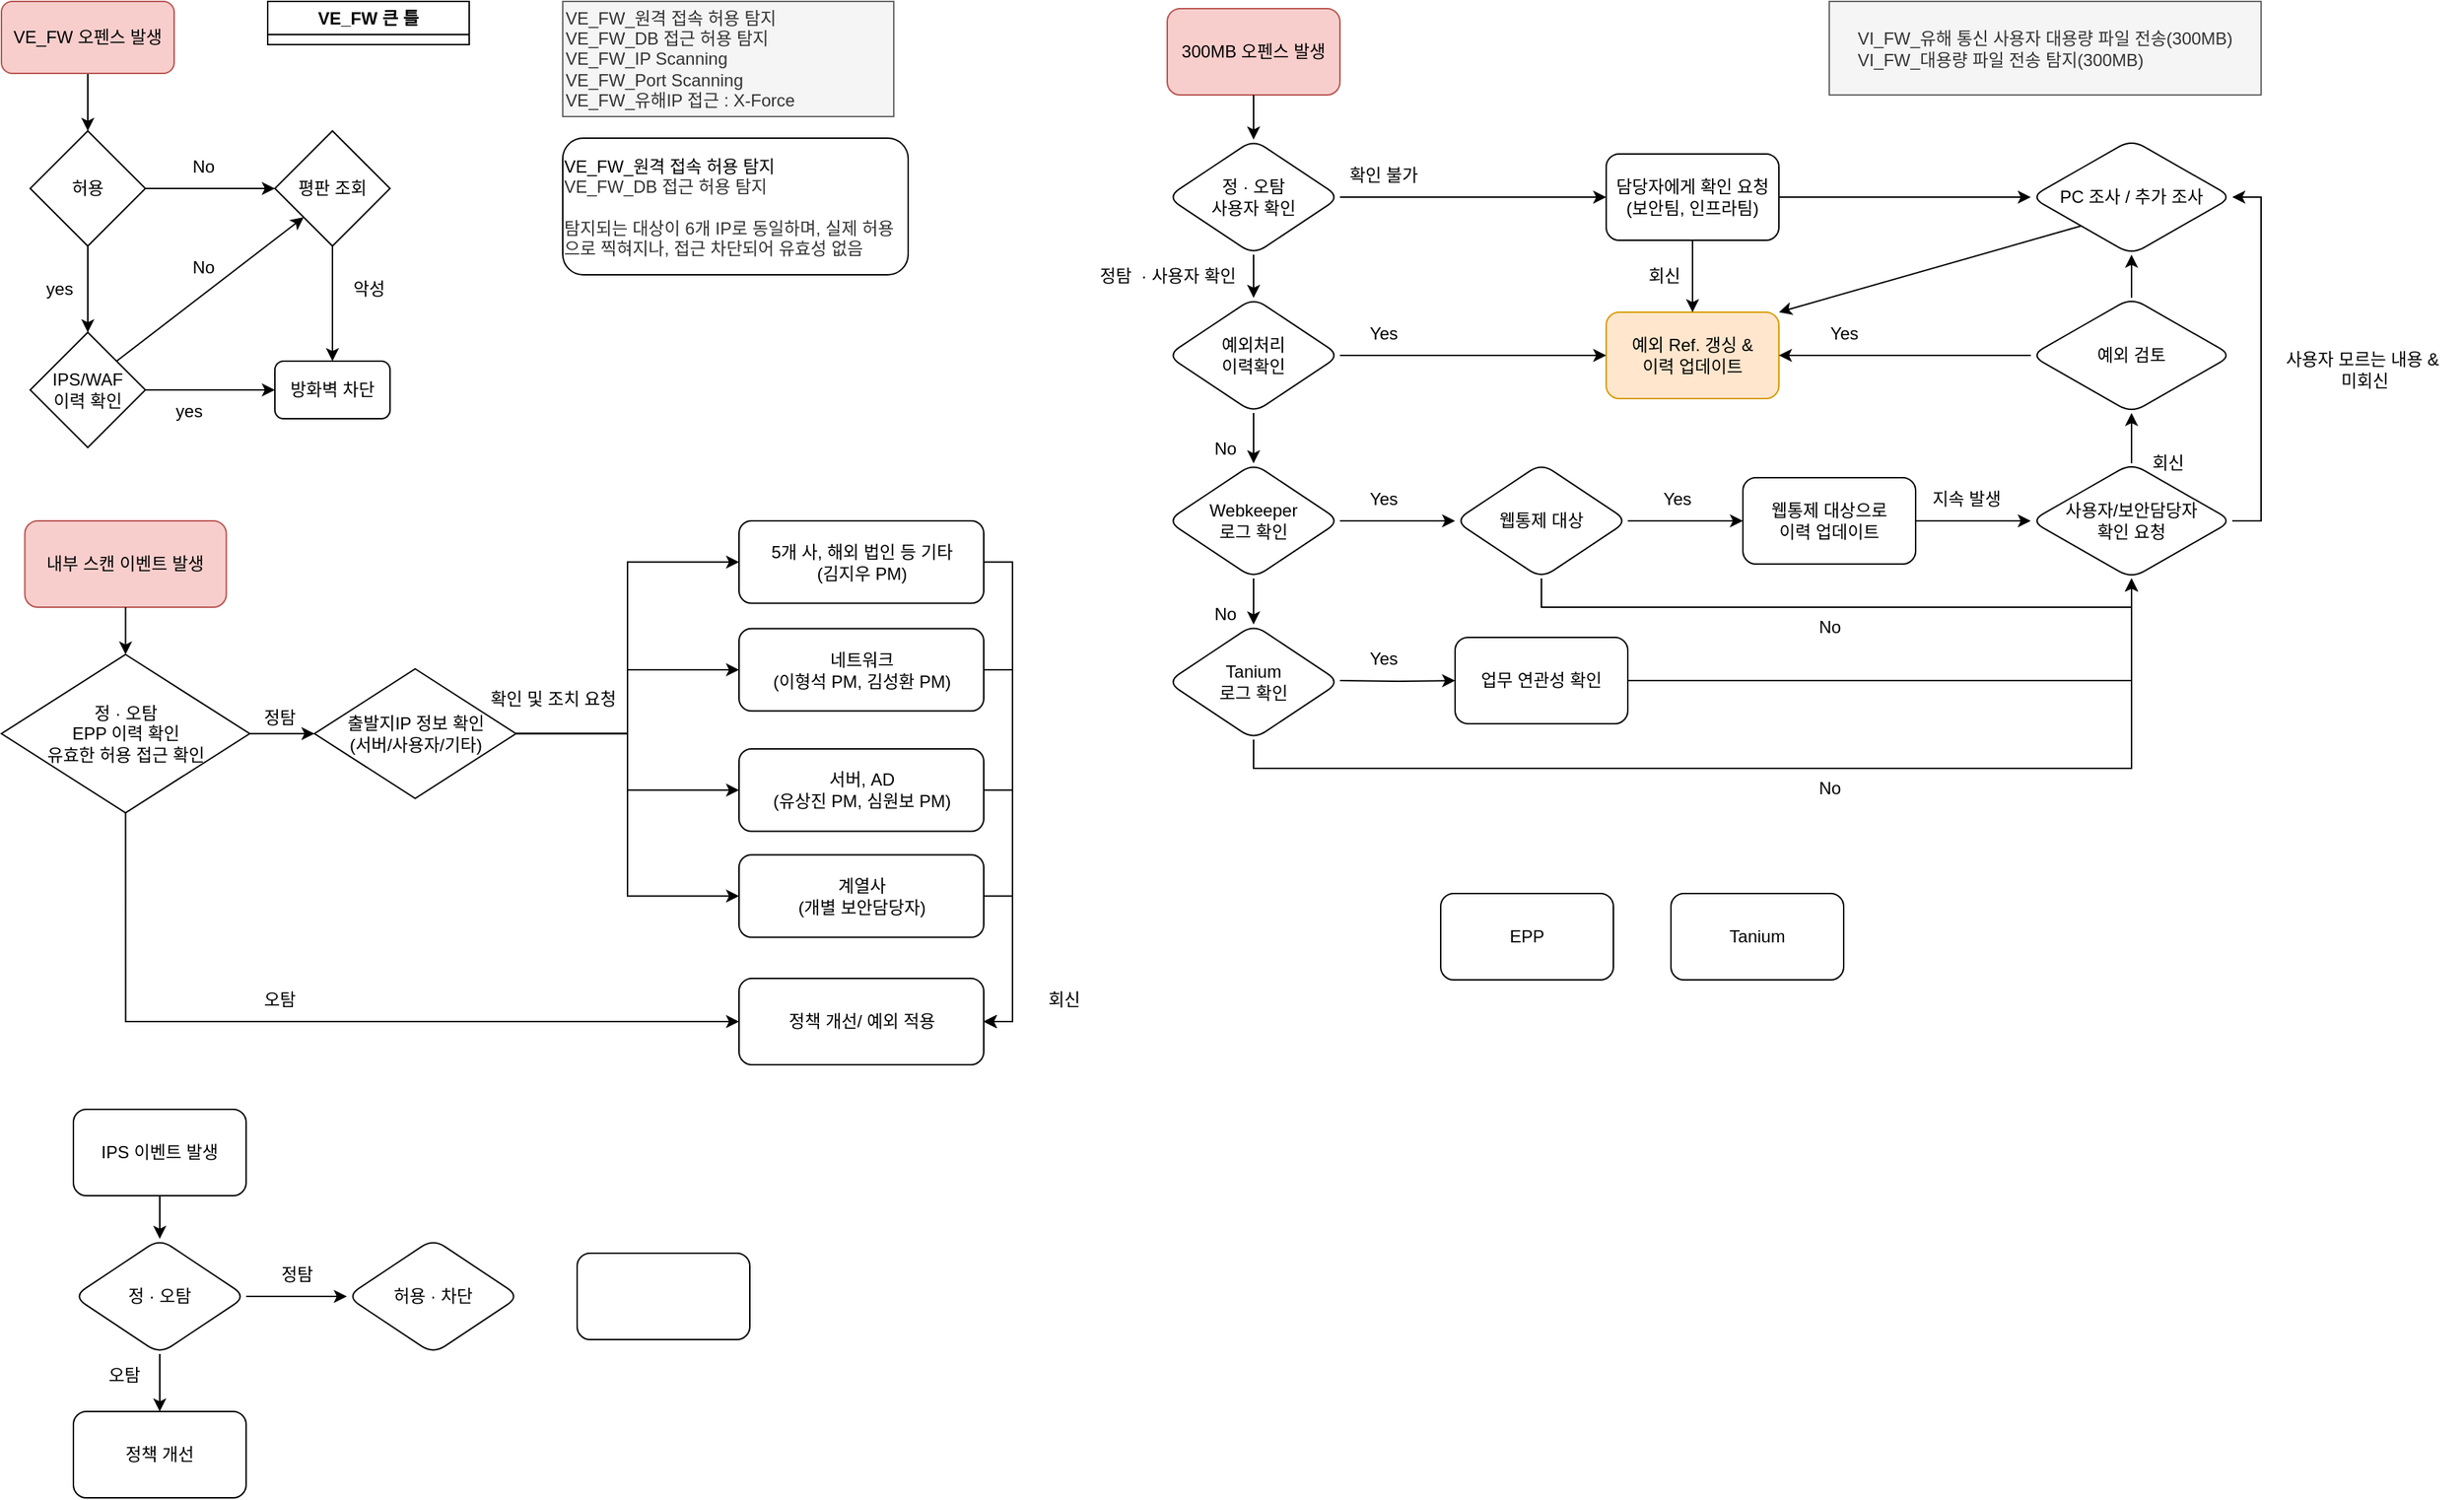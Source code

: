 <mxfile version="22.0.8" type="github">
  <diagram id="C5RBs43oDa-KdzZeNtuy" name="Page-1">
    <mxGraphModel dx="1674" dy="758" grid="1" gridSize="10" guides="1" tooltips="1" connect="1" arrows="1" fold="1" page="1" pageScale="1" pageWidth="827" pageHeight="1169" math="0" shadow="0">
      <root>
        <mxCell id="WIyWlLk6GJQsqaUBKTNV-0" />
        <mxCell id="WIyWlLk6GJQsqaUBKTNV-1" parent="WIyWlLk6GJQsqaUBKTNV-0" />
        <mxCell id="C8NILemeKjBsCW44N4Zh-11" style="edgeStyle=orthogonalEdgeStyle;rounded=0;orthogonalLoop=1;jettySize=auto;html=1;exitX=0.5;exitY=1;exitDx=0;exitDy=0;entryX=0.5;entryY=0;entryDx=0;entryDy=0;" parent="WIyWlLk6GJQsqaUBKTNV-1" source="C8NILemeKjBsCW44N4Zh-3" target="C8NILemeKjBsCW44N4Zh-4" edge="1">
          <mxGeometry relative="1" as="geometry" />
        </mxCell>
        <mxCell id="C8NILemeKjBsCW44N4Zh-3" value="VE_FW 오펜스 발생" style="rounded=1;whiteSpace=wrap;html=1;fillColor=#f8cecc;strokeColor=#b85450;" parent="WIyWlLk6GJQsqaUBKTNV-1" vertex="1">
          <mxGeometry x="60" y="60" width="120" height="50" as="geometry" />
        </mxCell>
        <mxCell id="C8NILemeKjBsCW44N4Zh-8" style="edgeStyle=orthogonalEdgeStyle;rounded=0;orthogonalLoop=1;jettySize=auto;html=1;exitX=0.5;exitY=1;exitDx=0;exitDy=0;entryX=0.5;entryY=0;entryDx=0;entryDy=0;" parent="WIyWlLk6GJQsqaUBKTNV-1" source="C8NILemeKjBsCW44N4Zh-4" target="C8NILemeKjBsCW44N4Zh-6" edge="1">
          <mxGeometry relative="1" as="geometry" />
        </mxCell>
        <mxCell id="C8NILemeKjBsCW44N4Zh-16" style="edgeStyle=orthogonalEdgeStyle;rounded=0;orthogonalLoop=1;jettySize=auto;html=1;exitX=1;exitY=0.5;exitDx=0;exitDy=0;entryX=0;entryY=0.5;entryDx=0;entryDy=0;" parent="WIyWlLk6GJQsqaUBKTNV-1" source="C8NILemeKjBsCW44N4Zh-4" target="C8NILemeKjBsCW44N4Zh-17" edge="1">
          <mxGeometry relative="1" as="geometry">
            <mxPoint x="220" y="190" as="targetPoint" />
          </mxGeometry>
        </mxCell>
        <mxCell id="C8NILemeKjBsCW44N4Zh-4" value="허용" style="rhombus;whiteSpace=wrap;html=1;" parent="WIyWlLk6GJQsqaUBKTNV-1" vertex="1">
          <mxGeometry x="80" y="150" width="80" height="80" as="geometry" />
        </mxCell>
        <mxCell id="C8NILemeKjBsCW44N4Zh-25" style="edgeStyle=orthogonalEdgeStyle;rounded=0;orthogonalLoop=1;jettySize=auto;html=1;exitX=1;exitY=0.5;exitDx=0;exitDy=0;entryX=0;entryY=0.5;entryDx=0;entryDy=0;" parent="WIyWlLk6GJQsqaUBKTNV-1" source="C8NILemeKjBsCW44N4Zh-6" target="C8NILemeKjBsCW44N4Zh-22" edge="1">
          <mxGeometry relative="1" as="geometry" />
        </mxCell>
        <mxCell id="C8NILemeKjBsCW44N4Zh-6" value="IPS/WAF&lt;br&gt;이력 확인" style="rhombus;whiteSpace=wrap;html=1;" parent="WIyWlLk6GJQsqaUBKTNV-1" vertex="1">
          <mxGeometry x="80" y="290" width="80" height="80" as="geometry" />
        </mxCell>
        <mxCell id="C8NILemeKjBsCW44N4Zh-10" value="yes" style="text;html=1;align=center;verticalAlign=middle;resizable=0;points=[];autosize=1;strokeColor=none;fillColor=none;" parent="WIyWlLk6GJQsqaUBKTNV-1" vertex="1">
          <mxGeometry x="80" y="245" width="40" height="30" as="geometry" />
        </mxCell>
        <mxCell id="C8NILemeKjBsCW44N4Zh-13" value="No" style="text;html=1;align=center;verticalAlign=middle;resizable=0;points=[];autosize=1;strokeColor=none;fillColor=none;" parent="WIyWlLk6GJQsqaUBKTNV-1" vertex="1">
          <mxGeometry x="180" y="160" width="40" height="30" as="geometry" />
        </mxCell>
        <mxCell id="C8NILemeKjBsCW44N4Zh-24" style="edgeStyle=orthogonalEdgeStyle;rounded=0;orthogonalLoop=1;jettySize=auto;html=1;exitX=0.5;exitY=1;exitDx=0;exitDy=0;" parent="WIyWlLk6GJQsqaUBKTNV-1" source="C8NILemeKjBsCW44N4Zh-17" target="C8NILemeKjBsCW44N4Zh-22" edge="1">
          <mxGeometry relative="1" as="geometry" />
        </mxCell>
        <mxCell id="C8NILemeKjBsCW44N4Zh-17" value="평판 조회" style="rhombus;whiteSpace=wrap;html=1;" parent="WIyWlLk6GJQsqaUBKTNV-1" vertex="1">
          <mxGeometry x="250" y="150" width="80" height="80" as="geometry" />
        </mxCell>
        <mxCell id="C8NILemeKjBsCW44N4Zh-22" value="방화벽 차단" style="rounded=1;whiteSpace=wrap;html=1;fontSize=12;glass=0;strokeWidth=1;shadow=0;" parent="WIyWlLk6GJQsqaUBKTNV-1" vertex="1">
          <mxGeometry x="250" y="310" width="80" height="40" as="geometry" />
        </mxCell>
        <mxCell id="C8NILemeKjBsCW44N4Zh-26" value="yes" style="text;html=1;align=center;verticalAlign=middle;resizable=0;points=[];autosize=1;strokeColor=none;fillColor=none;" parent="WIyWlLk6GJQsqaUBKTNV-1" vertex="1">
          <mxGeometry x="170" y="330" width="40" height="30" as="geometry" />
        </mxCell>
        <mxCell id="C8NILemeKjBsCW44N4Zh-28" value="악성" style="text;html=1;align=center;verticalAlign=middle;resizable=0;points=[];autosize=1;strokeColor=none;fillColor=none;" parent="WIyWlLk6GJQsqaUBKTNV-1" vertex="1">
          <mxGeometry x="290" y="245" width="50" height="30" as="geometry" />
        </mxCell>
        <mxCell id="C8NILemeKjBsCW44N4Zh-32" value="" style="rounded=0;orthogonalLoop=1;jettySize=auto;html=1;exitX=1;exitY=0;exitDx=0;exitDy=0;entryX=0;entryY=1;entryDx=0;entryDy=0;" parent="WIyWlLk6GJQsqaUBKTNV-1" source="C8NILemeKjBsCW44N4Zh-6" target="C8NILemeKjBsCW44N4Zh-17" edge="1">
          <mxGeometry relative="1" as="geometry">
            <mxPoint x="140" y="310" as="sourcePoint" />
            <mxPoint x="180" y="260" as="targetPoint" />
          </mxGeometry>
        </mxCell>
        <mxCell id="C8NILemeKjBsCW44N4Zh-33" value="No" style="text;html=1;align=center;verticalAlign=middle;resizable=0;points=[];autosize=1;strokeColor=none;fillColor=none;" parent="WIyWlLk6GJQsqaUBKTNV-1" vertex="1">
          <mxGeometry x="180" y="230" width="40" height="30" as="geometry" />
        </mxCell>
        <mxCell id="C8NILemeKjBsCW44N4Zh-34" value="VE_FW_원격 접속 허용 탐지&lt;br&gt;VE_FW_DB 접근 허용 탐지&lt;br&gt;VE_FW_IP Scanning&lt;br&gt;VE_FW_Port Scanning&lt;br&gt;VE_FW_유해IP 접근 : X-Force" style="rounded=0;whiteSpace=wrap;html=1;fillColor=#f5f5f5;fontColor=#333333;strokeColor=#666666;align=left;" parent="WIyWlLk6GJQsqaUBKTNV-1" vertex="1">
          <mxGeometry x="450" y="60" width="230" height="80" as="geometry" />
        </mxCell>
        <mxCell id="C8NILemeKjBsCW44N4Zh-37" value="&lt;div style=&quot;text-align: left;&quot;&gt;&lt;span style=&quot;background-color: initial;&quot;&gt;VE_FW_원격 접속 허용 탐지&lt;/span&gt;&lt;/div&gt;&lt;span style=&quot;color: rgb(51, 51, 51);&quot;&gt;&lt;div style=&quot;text-align: left;&quot;&gt;&lt;span style=&quot;background-color: initial;&quot;&gt;VE_FW_DB 접근 허용 탐지&lt;/span&gt;&lt;/div&gt;&lt;/span&gt;&lt;div style=&quot;text-align: left;&quot;&gt;&lt;font color=&quot;#333333&quot;&gt;&lt;br&gt;&lt;/font&gt;&lt;/div&gt;&lt;font color=&quot;#333333&quot;&gt;&lt;div style=&quot;text-align: left;&quot;&gt;&lt;span style=&quot;background-color: initial;&quot;&gt;탐지되는 대상이 6개 IP로 동일하며, 실제 허용으로 찍혀지나, 접근 차단되어 유효성 없음&lt;/span&gt;&lt;/div&gt;&lt;/font&gt;" style="rounded=1;whiteSpace=wrap;html=1;" parent="WIyWlLk6GJQsqaUBKTNV-1" vertex="1">
          <mxGeometry x="450" y="155" width="240" height="95" as="geometry" />
        </mxCell>
        <mxCell id="C8NILemeKjBsCW44N4Zh-39" value="VE_FW 큰 틀" style="swimlane;whiteSpace=wrap;html=1;" parent="WIyWlLk6GJQsqaUBKTNV-1" vertex="1" collapsed="1">
          <mxGeometry x="245" y="60" width="140" height="30" as="geometry">
            <mxRectangle x="235" y="80" width="200" height="200" as="alternateBounds" />
          </mxGeometry>
        </mxCell>
        <mxCell id="Snq0X9Z72ibjKQlMLjN9-2" style="edgeStyle=orthogonalEdgeStyle;rounded=0;orthogonalLoop=1;jettySize=auto;html=1;exitX=0.5;exitY=1;exitDx=0;exitDy=0;" parent="WIyWlLk6GJQsqaUBKTNV-1" edge="1">
          <mxGeometry relative="1" as="geometry">
            <mxPoint x="900" y="105" as="sourcePoint" />
            <mxPoint x="900" y="105" as="targetPoint" />
          </mxGeometry>
        </mxCell>
        <mxCell id="Snq0X9Z72ibjKQlMLjN9-5" value="300MB 오펜스 발생" style="rounded=1;whiteSpace=wrap;html=1;fillColor=#f8cecc;strokeColor=#b85450;" parent="WIyWlLk6GJQsqaUBKTNV-1" vertex="1">
          <mxGeometry x="870" y="65" width="120" height="60" as="geometry" />
        </mxCell>
        <mxCell id="Snq0X9Z72ibjKQlMLjN9-6" value="예외처리&lt;br&gt;이력확인" style="rhombus;whiteSpace=wrap;html=1;rounded=1;" parent="WIyWlLk6GJQsqaUBKTNV-1" vertex="1">
          <mxGeometry x="870" y="266" width="120" height="80" as="geometry" />
        </mxCell>
        <mxCell id="Snq0X9Z72ibjKQlMLjN9-8" value="예외 Ref. 갱싱 &amp;amp; &lt;br&gt;이력 업데이트" style="whiteSpace=wrap;html=1;rounded=1;fillColor=#ffe6cc;strokeColor=#d79b00;" parent="WIyWlLk6GJQsqaUBKTNV-1" vertex="1">
          <mxGeometry x="1175" y="276" width="120" height="60" as="geometry" />
        </mxCell>
        <mxCell id="Snq0X9Z72ibjKQlMLjN9-9" value="" style="edgeStyle=orthogonalEdgeStyle;rounded=0;orthogonalLoop=1;jettySize=auto;html=1;" parent="WIyWlLk6GJQsqaUBKTNV-1" source="Snq0X9Z72ibjKQlMLjN9-6" target="Snq0X9Z72ibjKQlMLjN9-8" edge="1">
          <mxGeometry relative="1" as="geometry" />
        </mxCell>
        <mxCell id="Snq0X9Z72ibjKQlMLjN9-10" value="Yes" style="text;html=1;align=center;verticalAlign=middle;resizable=0;points=[];autosize=1;strokeColor=none;fillColor=none;" parent="WIyWlLk6GJQsqaUBKTNV-1" vertex="1">
          <mxGeometry x="1000" y="276" width="40" height="30" as="geometry" />
        </mxCell>
        <mxCell id="Snq0X9Z72ibjKQlMLjN9-11" value="Webkeeper&lt;br&gt;로그 확인" style="rhombus;whiteSpace=wrap;html=1;rounded=1;" parent="WIyWlLk6GJQsqaUBKTNV-1" vertex="1">
          <mxGeometry x="870" y="381" width="120" height="80" as="geometry" />
        </mxCell>
        <mxCell id="Snq0X9Z72ibjKQlMLjN9-12" value="" style="edgeStyle=orthogonalEdgeStyle;rounded=0;orthogonalLoop=1;jettySize=auto;html=1;" parent="WIyWlLk6GJQsqaUBKTNV-1" source="Snq0X9Z72ibjKQlMLjN9-6" target="Snq0X9Z72ibjKQlMLjN9-11" edge="1">
          <mxGeometry relative="1" as="geometry" />
        </mxCell>
        <mxCell id="Snq0X9Z72ibjKQlMLjN9-15" value="웹통제 대상으로&lt;br&gt;이력 업데이트" style="whiteSpace=wrap;html=1;rounded=1;" parent="WIyWlLk6GJQsqaUBKTNV-1" vertex="1">
          <mxGeometry x="1270" y="391" width="120" height="60" as="geometry" />
        </mxCell>
        <mxCell id="Snq0X9Z72ibjKQlMLjN9-17" value="Yes" style="text;html=1;align=center;verticalAlign=middle;resizable=0;points=[];autosize=1;strokeColor=none;fillColor=none;" parent="WIyWlLk6GJQsqaUBKTNV-1" vertex="1">
          <mxGeometry x="1000" y="391" width="40" height="30" as="geometry" />
        </mxCell>
        <mxCell id="Snq0X9Z72ibjKQlMLjN9-80" style="edgeStyle=orthogonalEdgeStyle;rounded=0;orthogonalLoop=1;jettySize=auto;html=1;exitX=1;exitY=0.5;exitDx=0;exitDy=0;entryX=0;entryY=0.5;entryDx=0;entryDy=0;" parent="WIyWlLk6GJQsqaUBKTNV-1" source="Snq0X9Z72ibjKQlMLjN9-19" target="Snq0X9Z72ibjKQlMLjN9-15" edge="1">
          <mxGeometry relative="1" as="geometry" />
        </mxCell>
        <mxCell id="Snq0X9Z72ibjKQlMLjN9-19" value="웹통제 대상" style="rhombus;whiteSpace=wrap;html=1;rounded=1;" parent="WIyWlLk6GJQsqaUBKTNV-1" vertex="1">
          <mxGeometry x="1070" y="381" width="120" height="80" as="geometry" />
        </mxCell>
        <mxCell id="Snq0X9Z72ibjKQlMLjN9-20" style="edgeStyle=orthogonalEdgeStyle;rounded=0;orthogonalLoop=1;jettySize=auto;html=1;exitX=1;exitY=0.5;exitDx=0;exitDy=0;" parent="WIyWlLk6GJQsqaUBKTNV-1" source="Snq0X9Z72ibjKQlMLjN9-11" target="Snq0X9Z72ibjKQlMLjN9-19" edge="1">
          <mxGeometry relative="1" as="geometry" />
        </mxCell>
        <mxCell id="Snq0X9Z72ibjKQlMLjN9-23" value="Yes" style="text;html=1;align=center;verticalAlign=middle;resizable=0;points=[];autosize=1;strokeColor=none;fillColor=none;" parent="WIyWlLk6GJQsqaUBKTNV-1" vertex="1">
          <mxGeometry x="1204" y="391" width="40" height="30" as="geometry" />
        </mxCell>
        <mxCell id="Snq0X9Z72ibjKQlMLjN9-71" style="edgeStyle=orthogonalEdgeStyle;rounded=0;orthogonalLoop=1;jettySize=auto;html=1;exitX=0.5;exitY=1;exitDx=0;exitDy=0;entryX=0.5;entryY=1;entryDx=0;entryDy=0;" parent="WIyWlLk6GJQsqaUBKTNV-1" source="Snq0X9Z72ibjKQlMLjN9-25" edge="1" target="Snq0X9Z72ibjKQlMLjN9-31">
          <mxGeometry relative="1" as="geometry">
            <mxPoint x="1540" y="471" as="targetPoint" />
          </mxGeometry>
        </mxCell>
        <mxCell id="Snq0X9Z72ibjKQlMLjN9-25" value="Tanium&lt;br&gt;로그 확인" style="rhombus;whiteSpace=wrap;html=1;rounded=1;" parent="WIyWlLk6GJQsqaUBKTNV-1" vertex="1">
          <mxGeometry x="870" y="493" width="120" height="80" as="geometry" />
        </mxCell>
        <mxCell id="Snq0X9Z72ibjKQlMLjN9-26" value="" style="edgeStyle=orthogonalEdgeStyle;rounded=0;orthogonalLoop=1;jettySize=auto;html=1;" parent="WIyWlLk6GJQsqaUBKTNV-1" source="Snq0X9Z72ibjKQlMLjN9-11" target="Snq0X9Z72ibjKQlMLjN9-25" edge="1">
          <mxGeometry relative="1" as="geometry" />
        </mxCell>
        <mxCell id="Snq0X9Z72ibjKQlMLjN9-27" value="No" style="text;html=1;align=center;verticalAlign=middle;resizable=0;points=[];autosize=1;strokeColor=none;fillColor=none;" parent="WIyWlLk6GJQsqaUBKTNV-1" vertex="1">
          <mxGeometry x="890" y="471" width="40" height="30" as="geometry" />
        </mxCell>
        <mxCell id="Snq0X9Z72ibjKQlMLjN9-28" value="No" style="text;html=1;align=center;verticalAlign=middle;resizable=0;points=[];autosize=1;strokeColor=none;fillColor=none;" parent="WIyWlLk6GJQsqaUBKTNV-1" vertex="1">
          <mxGeometry x="890" y="356" width="40" height="30" as="geometry" />
        </mxCell>
        <mxCell id="iR7jlFq-FNkJxQ9GjyBQ-0" style="edgeStyle=orthogonalEdgeStyle;rounded=0;orthogonalLoop=1;jettySize=auto;html=1;exitX=1;exitY=0.5;exitDx=0;exitDy=0;entryX=1;entryY=0.5;entryDx=0;entryDy=0;" edge="1" parent="WIyWlLk6GJQsqaUBKTNV-1" source="Snq0X9Z72ibjKQlMLjN9-31" target="Snq0X9Z72ibjKQlMLjN9-75">
          <mxGeometry relative="1" as="geometry" />
        </mxCell>
        <mxCell id="Snq0X9Z72ibjKQlMLjN9-31" value="사용자/보안담당자&lt;br&gt;확인 요청" style="rhombus;whiteSpace=wrap;html=1;rounded=1;" parent="WIyWlLk6GJQsqaUBKTNV-1" vertex="1">
          <mxGeometry x="1470" y="381" width="140" height="80" as="geometry" />
        </mxCell>
        <mxCell id="Snq0X9Z72ibjKQlMLjN9-51" style="edgeStyle=orthogonalEdgeStyle;rounded=0;orthogonalLoop=1;jettySize=auto;html=1;exitX=1;exitY=0.5;exitDx=0;exitDy=0;entryX=0;entryY=0.5;entryDx=0;entryDy=0;" parent="WIyWlLk6GJQsqaUBKTNV-1" source="Snq0X9Z72ibjKQlMLjN9-15" target="Snq0X9Z72ibjKQlMLjN9-31" edge="1">
          <mxGeometry relative="1" as="geometry" />
        </mxCell>
        <mxCell id="Snq0X9Z72ibjKQlMLjN9-64" style="edgeStyle=orthogonalEdgeStyle;rounded=0;orthogonalLoop=1;jettySize=auto;html=1;exitX=0.5;exitY=1;exitDx=0;exitDy=0;entryX=0.5;entryY=1;entryDx=0;entryDy=0;" parent="WIyWlLk6GJQsqaUBKTNV-1" source="Snq0X9Z72ibjKQlMLjN9-19" target="Snq0X9Z72ibjKQlMLjN9-31" edge="1">
          <mxGeometry relative="1" as="geometry" />
        </mxCell>
        <mxCell id="Snq0X9Z72ibjKQlMLjN9-36" value="지속 발생" style="text;html=1;align=center;verticalAlign=middle;resizable=0;points=[];autosize=1;strokeColor=none;fillColor=none;" parent="WIyWlLk6GJQsqaUBKTNV-1" vertex="1">
          <mxGeometry x="1390" y="391" width="70" height="30" as="geometry" />
        </mxCell>
        <mxCell id="Snq0X9Z72ibjKQlMLjN9-41" style="edgeStyle=orthogonalEdgeStyle;rounded=0;orthogonalLoop=1;jettySize=auto;html=1;exitX=0.5;exitY=1;exitDx=0;exitDy=0;entryX=0.5;entryY=0;entryDx=0;entryDy=0;" parent="WIyWlLk6GJQsqaUBKTNV-1" source="Snq0X9Z72ibjKQlMLjN9-40" target="Snq0X9Z72ibjKQlMLjN9-6" edge="1">
          <mxGeometry relative="1" as="geometry" />
        </mxCell>
        <mxCell id="Snq0X9Z72ibjKQlMLjN9-40" value="정 · 오탐&lt;br&gt;사용자 확인" style="rhombus;whiteSpace=wrap;html=1;rounded=1;" parent="WIyWlLk6GJQsqaUBKTNV-1" vertex="1">
          <mxGeometry x="870" y="156" width="120" height="80" as="geometry" />
        </mxCell>
        <mxCell id="Snq0X9Z72ibjKQlMLjN9-47" style="edgeStyle=orthogonalEdgeStyle;rounded=0;orthogonalLoop=1;jettySize=auto;html=1;exitX=0.5;exitY=1;exitDx=0;exitDy=0;entryX=0.5;entryY=0;entryDx=0;entryDy=0;" parent="WIyWlLk6GJQsqaUBKTNV-1" source="Snq0X9Z72ibjKQlMLjN9-5" target="Snq0X9Z72ibjKQlMLjN9-40" edge="1">
          <mxGeometry relative="1" as="geometry" />
        </mxCell>
        <mxCell id="Snq0X9Z72ibjKQlMLjN9-42" value="정탐&amp;nbsp;&amp;nbsp;· 사용자 확인" style="text;html=1;align=center;verticalAlign=middle;resizable=0;points=[];autosize=1;strokeColor=none;fillColor=none;" parent="WIyWlLk6GJQsqaUBKTNV-1" vertex="1">
          <mxGeometry x="810" y="236" width="120" height="30" as="geometry" />
        </mxCell>
        <mxCell id="Snq0X9Z72ibjKQlMLjN9-48" value="" style="edgeStyle=orthogonalEdgeStyle;rounded=0;orthogonalLoop=1;jettySize=auto;html=1;" parent="WIyWlLk6GJQsqaUBKTNV-1" source="Snq0X9Z72ibjKQlMLjN9-43" target="Snq0X9Z72ibjKQlMLjN9-8" edge="1">
          <mxGeometry relative="1" as="geometry" />
        </mxCell>
        <mxCell id="Snq0X9Z72ibjKQlMLjN9-43" value="담당자에게 확인 요청&lt;br&gt;(보안팀, 인프라팀)" style="whiteSpace=wrap;html=1;rounded=1;" parent="WIyWlLk6GJQsqaUBKTNV-1" vertex="1">
          <mxGeometry x="1175" y="166" width="120" height="60" as="geometry" />
        </mxCell>
        <mxCell id="Snq0X9Z72ibjKQlMLjN9-44" value="" style="edgeStyle=orthogonalEdgeStyle;rounded=0;orthogonalLoop=1;jettySize=auto;html=1;" parent="WIyWlLk6GJQsqaUBKTNV-1" source="Snq0X9Z72ibjKQlMLjN9-40" target="Snq0X9Z72ibjKQlMLjN9-43" edge="1">
          <mxGeometry relative="1" as="geometry" />
        </mxCell>
        <mxCell id="Snq0X9Z72ibjKQlMLjN9-45" value="확인 불가" style="text;html=1;align=center;verticalAlign=middle;resizable=0;points=[];autosize=1;strokeColor=none;fillColor=none;" parent="WIyWlLk6GJQsqaUBKTNV-1" vertex="1">
          <mxGeometry x="985" y="166" width="70" height="30" as="geometry" />
        </mxCell>
        <mxCell id="Snq0X9Z72ibjKQlMLjN9-49" value="회신" style="text;html=1;align=center;verticalAlign=middle;resizable=0;points=[];autosize=1;strokeColor=none;fillColor=none;" parent="WIyWlLk6GJQsqaUBKTNV-1" vertex="1">
          <mxGeometry x="1190" y="236" width="50" height="30" as="geometry" />
        </mxCell>
        <mxCell id="Snq0X9Z72ibjKQlMLjN9-58" style="edgeStyle=orthogonalEdgeStyle;rounded=0;orthogonalLoop=1;jettySize=auto;html=1;exitX=0;exitY=0.5;exitDx=0;exitDy=0;entryX=1;entryY=0.5;entryDx=0;entryDy=0;" parent="WIyWlLk6GJQsqaUBKTNV-1" source="Snq0X9Z72ibjKQlMLjN9-55" target="Snq0X9Z72ibjKQlMLjN9-8" edge="1">
          <mxGeometry relative="1" as="geometry" />
        </mxCell>
        <mxCell id="Snq0X9Z72ibjKQlMLjN9-55" value="예외 검토" style="rhombus;whiteSpace=wrap;html=1;rounded=1;" parent="WIyWlLk6GJQsqaUBKTNV-1" vertex="1">
          <mxGeometry x="1470" y="266" width="140" height="80" as="geometry" />
        </mxCell>
        <mxCell id="Snq0X9Z72ibjKQlMLjN9-56" style="edgeStyle=orthogonalEdgeStyle;rounded=0;orthogonalLoop=1;jettySize=auto;html=1;exitX=0.5;exitY=0;exitDx=0;exitDy=0;entryX=0.5;entryY=1;entryDx=0;entryDy=0;" parent="WIyWlLk6GJQsqaUBKTNV-1" source="Snq0X9Z72ibjKQlMLjN9-31" target="Snq0X9Z72ibjKQlMLjN9-55" edge="1">
          <mxGeometry relative="1" as="geometry" />
        </mxCell>
        <mxCell id="Snq0X9Z72ibjKQlMLjN9-57" value="회신" style="text;html=1;align=center;verticalAlign=middle;resizable=0;points=[];autosize=1;strokeColor=none;fillColor=none;" parent="WIyWlLk6GJQsqaUBKTNV-1" vertex="1">
          <mxGeometry x="1540" y="366" width="50" height="30" as="geometry" />
        </mxCell>
        <mxCell id="Snq0X9Z72ibjKQlMLjN9-59" value="Yes" style="text;html=1;align=center;verticalAlign=middle;resizable=0;points=[];autosize=1;strokeColor=none;fillColor=none;" parent="WIyWlLk6GJQsqaUBKTNV-1" vertex="1">
          <mxGeometry x="1320" y="276" width="40" height="30" as="geometry" />
        </mxCell>
        <mxCell id="Snq0X9Z72ibjKQlMLjN9-65" value="No" style="text;html=1;align=center;verticalAlign=middle;resizable=0;points=[];autosize=1;strokeColor=none;fillColor=none;" parent="WIyWlLk6GJQsqaUBKTNV-1" vertex="1">
          <mxGeometry x="1310" y="480" width="40" height="30" as="geometry" />
        </mxCell>
        <mxCell id="Snq0X9Z72ibjKQlMLjN9-68" style="edgeStyle=orthogonalEdgeStyle;rounded=0;orthogonalLoop=1;jettySize=auto;html=1;exitX=1;exitY=0.5;exitDx=0;exitDy=0;entryX=0.5;entryY=1;entryDx=0;entryDy=0;" parent="WIyWlLk6GJQsqaUBKTNV-1" source="Snq0X9Z72ibjKQlMLjN9-66" target="Snq0X9Z72ibjKQlMLjN9-31" edge="1">
          <mxGeometry relative="1" as="geometry" />
        </mxCell>
        <mxCell id="Snq0X9Z72ibjKQlMLjN9-66" value="업무 연관성 확인" style="rounded=1;whiteSpace=wrap;html=1;" parent="WIyWlLk6GJQsqaUBKTNV-1" vertex="1">
          <mxGeometry x="1070" y="502" width="120" height="60" as="geometry" />
        </mxCell>
        <mxCell id="Snq0X9Z72ibjKQlMLjN9-67" value="" style="edgeStyle=orthogonalEdgeStyle;rounded=0;orthogonalLoop=1;jettySize=auto;html=1;" parent="WIyWlLk6GJQsqaUBKTNV-1" target="Snq0X9Z72ibjKQlMLjN9-66" edge="1">
          <mxGeometry relative="1" as="geometry">
            <mxPoint x="990" y="532" as="sourcePoint" />
          </mxGeometry>
        </mxCell>
        <mxCell id="Snq0X9Z72ibjKQlMLjN9-69" value="Yes" style="text;html=1;align=center;verticalAlign=middle;resizable=0;points=[];autosize=1;strokeColor=none;fillColor=none;" parent="WIyWlLk6GJQsqaUBKTNV-1" vertex="1">
          <mxGeometry x="1000" y="502" width="40" height="30" as="geometry" />
        </mxCell>
        <mxCell id="Snq0X9Z72ibjKQlMLjN9-72" value="No" style="text;html=1;align=center;verticalAlign=middle;resizable=0;points=[];autosize=1;strokeColor=none;fillColor=none;" parent="WIyWlLk6GJQsqaUBKTNV-1" vertex="1">
          <mxGeometry x="1310" y="592" width="40" height="30" as="geometry" />
        </mxCell>
        <mxCell id="Snq0X9Z72ibjKQlMLjN9-74" value="사용자 모르는 내용 &amp;amp;&lt;br&gt;&amp;nbsp;미회신" style="text;html=1;align=center;verticalAlign=middle;resizable=0;points=[];autosize=1;strokeColor=none;fillColor=none;" parent="WIyWlLk6GJQsqaUBKTNV-1" vertex="1">
          <mxGeometry x="1630" y="296" width="140" height="40" as="geometry" />
        </mxCell>
        <mxCell id="Snq0X9Z72ibjKQlMLjN9-79" style="rounded=0;orthogonalLoop=1;jettySize=auto;html=1;exitX=0;exitY=1;exitDx=0;exitDy=0;entryX=1;entryY=0;entryDx=0;entryDy=0;" parent="WIyWlLk6GJQsqaUBKTNV-1" source="Snq0X9Z72ibjKQlMLjN9-75" target="Snq0X9Z72ibjKQlMLjN9-8" edge="1">
          <mxGeometry relative="1" as="geometry" />
        </mxCell>
        <mxCell id="Snq0X9Z72ibjKQlMLjN9-75" value="PC 조사 / 추가 조사" style="rhombus;whiteSpace=wrap;html=1;rounded=1;" parent="WIyWlLk6GJQsqaUBKTNV-1" vertex="1">
          <mxGeometry x="1470" y="156" width="140" height="80" as="geometry" />
        </mxCell>
        <mxCell id="Snq0X9Z72ibjKQlMLjN9-78" style="edgeStyle=orthogonalEdgeStyle;rounded=0;orthogonalLoop=1;jettySize=auto;html=1;exitX=1;exitY=0.5;exitDx=0;exitDy=0;entryX=0;entryY=0.5;entryDx=0;entryDy=0;" parent="WIyWlLk6GJQsqaUBKTNV-1" source="Snq0X9Z72ibjKQlMLjN9-43" target="Snq0X9Z72ibjKQlMLjN9-75" edge="1">
          <mxGeometry relative="1" as="geometry" />
        </mxCell>
        <mxCell id="Snq0X9Z72ibjKQlMLjN9-76" style="edgeStyle=orthogonalEdgeStyle;rounded=0;orthogonalLoop=1;jettySize=auto;html=1;exitX=0.5;exitY=0;exitDx=0;exitDy=0;entryX=0.5;entryY=1;entryDx=0;entryDy=0;" parent="WIyWlLk6GJQsqaUBKTNV-1" source="Snq0X9Z72ibjKQlMLjN9-55" target="Snq0X9Z72ibjKQlMLjN9-75" edge="1">
          <mxGeometry relative="1" as="geometry" />
        </mxCell>
        <mxCell id="Snq0X9Z72ibjKQlMLjN9-81" value="&lt;div style=&quot;text-align: left;&quot;&gt;&lt;span style=&quot;background-color: initial;&quot;&gt;VI_FW_유해 통신 사용자 대용량 파일 전송(300MB)&lt;/span&gt;&lt;/div&gt;&lt;div style=&quot;text-align: left;&quot;&gt;&lt;span style=&quot;background-color: initial;&quot;&gt;VI_FW_대용량 파일 전송 탐지(300MB)&lt;/span&gt;&lt;/div&gt;" style="rounded=0;whiteSpace=wrap;html=1;fillColor=#f5f5f5;fontColor=#333333;strokeColor=#666666;" parent="WIyWlLk6GJQsqaUBKTNV-1" vertex="1">
          <mxGeometry x="1330" y="60" width="300" height="65" as="geometry" />
        </mxCell>
        <mxCell id="Snq0X9Z72ibjKQlMLjN9-182" value="" style="group" parent="WIyWlLk6GJQsqaUBKTNV-1" vertex="1" connectable="0">
          <mxGeometry x="60" y="421" width="762.5" height="378" as="geometry" />
        </mxCell>
        <mxCell id="Snq0X9Z72ibjKQlMLjN9-89" value="내부 스캔 이벤트 발생" style="rounded=1;whiteSpace=wrap;html=1;fillColor=#f8cecc;strokeColor=#b85450;" parent="Snq0X9Z72ibjKQlMLjN9-182" vertex="1">
          <mxGeometry x="16.25" width="140" height="60" as="geometry" />
        </mxCell>
        <mxCell id="Snq0X9Z72ibjKQlMLjN9-143" value="출발지IP 정보 확인&lt;br&gt;(서버/사용자/기타)" style="rhombus;whiteSpace=wrap;html=1;" parent="Snq0X9Z72ibjKQlMLjN9-182" vertex="1">
          <mxGeometry x="217.5" y="102.88" width="140" height="90" as="geometry" />
        </mxCell>
        <mxCell id="Snq0X9Z72ibjKQlMLjN9-148" style="edgeStyle=orthogonalEdgeStyle;rounded=0;orthogonalLoop=1;jettySize=auto;html=1;exitX=1;exitY=0.5;exitDx=0;exitDy=0;entryX=0;entryY=0.5;entryDx=0;entryDy=0;" parent="Snq0X9Z72ibjKQlMLjN9-182" source="Snq0X9Z72ibjKQlMLjN9-146" target="Snq0X9Z72ibjKQlMLjN9-143" edge="1">
          <mxGeometry relative="1" as="geometry" />
        </mxCell>
        <mxCell id="Snq0X9Z72ibjKQlMLjN9-146" value="정 · 오탐&lt;br style=&quot;border-color: var(--border-color);&quot;&gt;EPP 이력 확인&lt;br style=&quot;border-color: var(--border-color);&quot;&gt;유효한 허용 접근 확인" style="rhombus;whiteSpace=wrap;html=1;" parent="Snq0X9Z72ibjKQlMLjN9-182" vertex="1">
          <mxGeometry y="92.88" width="172.5" height="110" as="geometry" />
        </mxCell>
        <mxCell id="Snq0X9Z72ibjKQlMLjN9-147" style="edgeStyle=orthogonalEdgeStyle;rounded=0;orthogonalLoop=1;jettySize=auto;html=1;exitX=0.5;exitY=1;exitDx=0;exitDy=0;entryX=0.5;entryY=0;entryDx=0;entryDy=0;" parent="Snq0X9Z72ibjKQlMLjN9-182" source="Snq0X9Z72ibjKQlMLjN9-89" target="Snq0X9Z72ibjKQlMLjN9-146" edge="1">
          <mxGeometry relative="1" as="geometry" />
        </mxCell>
        <mxCell id="Snq0X9Z72ibjKQlMLjN9-149" value="정탐" style="text;html=1;align=center;verticalAlign=middle;resizable=0;points=[];autosize=1;strokeColor=none;fillColor=none;" parent="Snq0X9Z72ibjKQlMLjN9-182" vertex="1">
          <mxGeometry x="167.5" y="122.25" width="50" height="30" as="geometry" />
        </mxCell>
        <mxCell id="Snq0X9Z72ibjKQlMLjN9-152" value="정책 개선/ 예외 적용" style="rounded=1;whiteSpace=wrap;html=1;" parent="Snq0X9Z72ibjKQlMLjN9-182" vertex="1">
          <mxGeometry x="512.5" y="318" width="170" height="60" as="geometry" />
        </mxCell>
        <mxCell id="Snq0X9Z72ibjKQlMLjN9-153" style="edgeStyle=orthogonalEdgeStyle;rounded=0;orthogonalLoop=1;jettySize=auto;html=1;exitX=0.5;exitY=1;exitDx=0;exitDy=0;entryX=0;entryY=0.5;entryDx=0;entryDy=0;" parent="Snq0X9Z72ibjKQlMLjN9-182" source="Snq0X9Z72ibjKQlMLjN9-146" target="Snq0X9Z72ibjKQlMLjN9-152" edge="1">
          <mxGeometry relative="1" as="geometry" />
        </mxCell>
        <mxCell id="Snq0X9Z72ibjKQlMLjN9-165" style="edgeStyle=orthogonalEdgeStyle;rounded=0;orthogonalLoop=1;jettySize=auto;html=1;exitX=1;exitY=0.5;exitDx=0;exitDy=0;entryX=1;entryY=0.5;entryDx=0;entryDy=0;" parent="Snq0X9Z72ibjKQlMLjN9-182" source="Snq0X9Z72ibjKQlMLjN9-154" target="Snq0X9Z72ibjKQlMLjN9-152" edge="1">
          <mxGeometry relative="1" as="geometry" />
        </mxCell>
        <mxCell id="Snq0X9Z72ibjKQlMLjN9-154" value="&lt;div&gt;5개 사, 해외 법인 등 기타&lt;/div&gt;&lt;div&gt;(김지우 PM)&lt;/div&gt;" style="rounded=1;whiteSpace=wrap;html=1;" parent="Snq0X9Z72ibjKQlMLjN9-182" vertex="1">
          <mxGeometry x="512.5" width="170" height="57.25" as="geometry" />
        </mxCell>
        <mxCell id="Snq0X9Z72ibjKQlMLjN9-178" style="edgeStyle=orthogonalEdgeStyle;rounded=0;orthogonalLoop=1;jettySize=auto;html=1;exitX=1;exitY=0.5;exitDx=0;exitDy=0;entryX=0;entryY=0.5;entryDx=0;entryDy=0;" parent="Snq0X9Z72ibjKQlMLjN9-182" source="Snq0X9Z72ibjKQlMLjN9-143" target="Snq0X9Z72ibjKQlMLjN9-154" edge="1">
          <mxGeometry relative="1" as="geometry" />
        </mxCell>
        <mxCell id="Snq0X9Z72ibjKQlMLjN9-166" style="edgeStyle=orthogonalEdgeStyle;rounded=0;orthogonalLoop=1;jettySize=auto;html=1;exitX=1;exitY=0.5;exitDx=0;exitDy=0;entryX=1;entryY=0.5;entryDx=0;entryDy=0;" parent="Snq0X9Z72ibjKQlMLjN9-182" source="Snq0X9Z72ibjKQlMLjN9-157" target="Snq0X9Z72ibjKQlMLjN9-152" edge="1">
          <mxGeometry relative="1" as="geometry" />
        </mxCell>
        <mxCell id="Snq0X9Z72ibjKQlMLjN9-157" value="네트워크&lt;br&gt;(이형석 PM, 김성환 PM)" style="rounded=1;whiteSpace=wrap;html=1;" parent="Snq0X9Z72ibjKQlMLjN9-182" vertex="1">
          <mxGeometry x="512.5" y="74.88" width="170" height="57.25" as="geometry" />
        </mxCell>
        <mxCell id="Snq0X9Z72ibjKQlMLjN9-179" style="edgeStyle=orthogonalEdgeStyle;rounded=0;orthogonalLoop=1;jettySize=auto;html=1;exitX=1;exitY=0.5;exitDx=0;exitDy=0;entryX=0;entryY=0.5;entryDx=0;entryDy=0;" parent="Snq0X9Z72ibjKQlMLjN9-182" source="Snq0X9Z72ibjKQlMLjN9-143" target="Snq0X9Z72ibjKQlMLjN9-157" edge="1">
          <mxGeometry relative="1" as="geometry" />
        </mxCell>
        <mxCell id="Snq0X9Z72ibjKQlMLjN9-167" style="edgeStyle=orthogonalEdgeStyle;rounded=0;orthogonalLoop=1;jettySize=auto;html=1;exitX=1;exitY=0.5;exitDx=0;exitDy=0;entryX=1;entryY=0.5;entryDx=0;entryDy=0;" parent="Snq0X9Z72ibjKQlMLjN9-182" source="Snq0X9Z72ibjKQlMLjN9-158" target="Snq0X9Z72ibjKQlMLjN9-152" edge="1">
          <mxGeometry relative="1" as="geometry" />
        </mxCell>
        <mxCell id="Snq0X9Z72ibjKQlMLjN9-158" value="서버, AD&lt;br style=&quot;border-color: var(--border-color);&quot;&gt;(유상진 PM, 심원보 PM)" style="rounded=1;whiteSpace=wrap;html=1;" parent="Snq0X9Z72ibjKQlMLjN9-182" vertex="1">
          <mxGeometry x="512.5" y="158.5" width="170" height="57.25" as="geometry" />
        </mxCell>
        <mxCell id="Snq0X9Z72ibjKQlMLjN9-180" style="edgeStyle=orthogonalEdgeStyle;rounded=0;orthogonalLoop=1;jettySize=auto;html=1;exitX=1;exitY=0.5;exitDx=0;exitDy=0;" parent="Snq0X9Z72ibjKQlMLjN9-182" source="Snq0X9Z72ibjKQlMLjN9-143" target="Snq0X9Z72ibjKQlMLjN9-158" edge="1">
          <mxGeometry relative="1" as="geometry" />
        </mxCell>
        <mxCell id="Snq0X9Z72ibjKQlMLjN9-162" value="확인 및 조치 요청" style="text;html=1;align=center;verticalAlign=middle;resizable=0;points=[];autosize=1;strokeColor=none;fillColor=none;" parent="Snq0X9Z72ibjKQlMLjN9-182" vertex="1">
          <mxGeometry x="322.5" y="109" width="120" height="30" as="geometry" />
        </mxCell>
        <mxCell id="Snq0X9Z72ibjKQlMLjN9-168" value="오탐" style="text;html=1;align=center;verticalAlign=middle;resizable=0;points=[];autosize=1;strokeColor=none;fillColor=none;" parent="Snq0X9Z72ibjKQlMLjN9-182" vertex="1">
          <mxGeometry x="167.5" y="318" width="50" height="30" as="geometry" />
        </mxCell>
        <mxCell id="Snq0X9Z72ibjKQlMLjN9-170" value="회신" style="text;html=1;align=center;verticalAlign=middle;resizable=0;points=[];autosize=1;strokeColor=none;fillColor=none;" parent="Snq0X9Z72ibjKQlMLjN9-182" vertex="1">
          <mxGeometry x="712.5" y="318" width="50" height="30" as="geometry" />
        </mxCell>
        <mxCell id="Snq0X9Z72ibjKQlMLjN9-174" style="edgeStyle=orthogonalEdgeStyle;rounded=0;orthogonalLoop=1;jettySize=auto;html=1;exitX=1;exitY=0.5;exitDx=0;exitDy=0;entryX=1;entryY=0.5;entryDx=0;entryDy=0;" parent="Snq0X9Z72ibjKQlMLjN9-182" source="Snq0X9Z72ibjKQlMLjN9-171" target="Snq0X9Z72ibjKQlMLjN9-152" edge="1">
          <mxGeometry relative="1" as="geometry" />
        </mxCell>
        <mxCell id="Snq0X9Z72ibjKQlMLjN9-171" value="계열사&lt;br&gt;(개별 보안담당자)" style="rounded=1;whiteSpace=wrap;html=1;" parent="Snq0X9Z72ibjKQlMLjN9-182" vertex="1">
          <mxGeometry x="512.5" y="232.13" width="170" height="57.25" as="geometry" />
        </mxCell>
        <mxCell id="Snq0X9Z72ibjKQlMLjN9-181" style="edgeStyle=orthogonalEdgeStyle;rounded=0;orthogonalLoop=1;jettySize=auto;html=1;exitX=1;exitY=0.5;exitDx=0;exitDy=0;entryX=0;entryY=0.5;entryDx=0;entryDy=0;" parent="Snq0X9Z72ibjKQlMLjN9-182" source="Snq0X9Z72ibjKQlMLjN9-143" target="Snq0X9Z72ibjKQlMLjN9-171" edge="1">
          <mxGeometry relative="1" as="geometry" />
        </mxCell>
        <mxCell id="iR7jlFq-FNkJxQ9GjyBQ-2" value="" style="edgeStyle=orthogonalEdgeStyle;rounded=0;orthogonalLoop=1;jettySize=auto;html=1;" edge="1" parent="WIyWlLk6GJQsqaUBKTNV-1" source="Snq0X9Z72ibjKQlMLjN9-183" target="iR7jlFq-FNkJxQ9GjyBQ-1">
          <mxGeometry relative="1" as="geometry" />
        </mxCell>
        <mxCell id="Snq0X9Z72ibjKQlMLjN9-183" value="IPS 이벤트 발생" style="rounded=1;whiteSpace=wrap;html=1;" parent="WIyWlLk6GJQsqaUBKTNV-1" vertex="1">
          <mxGeometry x="110" y="830" width="120" height="60" as="geometry" />
        </mxCell>
        <mxCell id="Snq0X9Z72ibjKQlMLjN9-184" value="EPP" style="rounded=1;whiteSpace=wrap;html=1;" parent="WIyWlLk6GJQsqaUBKTNV-1" vertex="1">
          <mxGeometry x="1060" y="680" width="120" height="60" as="geometry" />
        </mxCell>
        <mxCell id="Snq0X9Z72ibjKQlMLjN9-185" value="Tanium" style="rounded=1;whiteSpace=wrap;html=1;" parent="WIyWlLk6GJQsqaUBKTNV-1" vertex="1">
          <mxGeometry x="1220" y="680" width="120" height="60" as="geometry" />
        </mxCell>
        <mxCell id="iR7jlFq-FNkJxQ9GjyBQ-7" style="edgeStyle=orthogonalEdgeStyle;rounded=0;orthogonalLoop=1;jettySize=auto;html=1;exitX=1;exitY=0.5;exitDx=0;exitDy=0;entryX=0;entryY=0.5;entryDx=0;entryDy=0;" edge="1" parent="WIyWlLk6GJQsqaUBKTNV-1" source="iR7jlFq-FNkJxQ9GjyBQ-1" target="iR7jlFq-FNkJxQ9GjyBQ-5">
          <mxGeometry relative="1" as="geometry" />
        </mxCell>
        <mxCell id="iR7jlFq-FNkJxQ9GjyBQ-36" style="edgeStyle=orthogonalEdgeStyle;rounded=0;orthogonalLoop=1;jettySize=auto;html=1;exitX=0.5;exitY=1;exitDx=0;exitDy=0;entryX=0.5;entryY=0;entryDx=0;entryDy=0;" edge="1" parent="WIyWlLk6GJQsqaUBKTNV-1" source="iR7jlFq-FNkJxQ9GjyBQ-1" target="iR7jlFq-FNkJxQ9GjyBQ-35">
          <mxGeometry relative="1" as="geometry" />
        </mxCell>
        <mxCell id="iR7jlFq-FNkJxQ9GjyBQ-1" value="정 · 오탐" style="rhombus;whiteSpace=wrap;html=1;rounded=1;" vertex="1" parent="WIyWlLk6GJQsqaUBKTNV-1">
          <mxGeometry x="110" y="920" width="120" height="80" as="geometry" />
        </mxCell>
        <mxCell id="iR7jlFq-FNkJxQ9GjyBQ-5" value="허용 · 차단" style="rhombus;whiteSpace=wrap;html=1;rounded=1;" vertex="1" parent="WIyWlLk6GJQsqaUBKTNV-1">
          <mxGeometry x="300" y="920" width="120" height="80" as="geometry" />
        </mxCell>
        <mxCell id="iR7jlFq-FNkJxQ9GjyBQ-8" value="정탐" style="text;html=1;align=center;verticalAlign=middle;resizable=0;points=[];autosize=1;strokeColor=none;fillColor=none;" vertex="1" parent="WIyWlLk6GJQsqaUBKTNV-1">
          <mxGeometry x="240" y="930" width="50" height="30" as="geometry" />
        </mxCell>
        <mxCell id="iR7jlFq-FNkJxQ9GjyBQ-35" value="정책 개선" style="rounded=1;whiteSpace=wrap;html=1;" vertex="1" parent="WIyWlLk6GJQsqaUBKTNV-1">
          <mxGeometry x="110" y="1040" width="120" height="60" as="geometry" />
        </mxCell>
        <mxCell id="iR7jlFq-FNkJxQ9GjyBQ-37" value="오탐" style="text;html=1;align=center;verticalAlign=middle;resizable=0;points=[];autosize=1;strokeColor=none;fillColor=none;" vertex="1" parent="WIyWlLk6GJQsqaUBKTNV-1">
          <mxGeometry x="120" y="1000" width="50" height="30" as="geometry" />
        </mxCell>
        <mxCell id="iR7jlFq-FNkJxQ9GjyBQ-38" value="" style="rounded=1;whiteSpace=wrap;html=1;" vertex="1" parent="WIyWlLk6GJQsqaUBKTNV-1">
          <mxGeometry x="460" y="930" width="120" height="60" as="geometry" />
        </mxCell>
      </root>
    </mxGraphModel>
  </diagram>
</mxfile>
